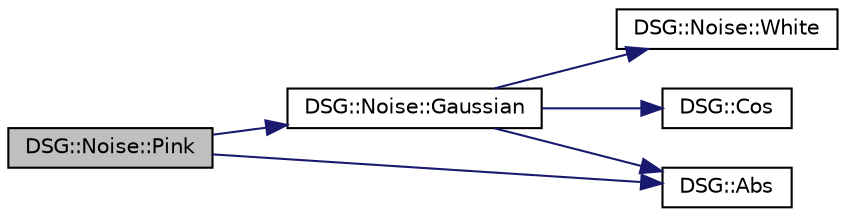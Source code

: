 digraph "DSG::Noise::Pink"
{
  edge [fontname="Helvetica",fontsize="10",labelfontname="Helvetica",labelfontsize="10"];
  node [fontname="Helvetica",fontsize="10",shape=record];
  rankdir="LR";
  Node1 [label="DSG::Noise::Pink",height=0.2,width=0.4,color="black", fillcolor="grey75", style="filled", fontcolor="black"];
  Node1 -> Node2 [color="midnightblue",fontsize="10",style="solid"];
  Node2 [label="DSG::Noise::Gaussian",height=0.2,width=0.4,color="black", fillcolor="white", style="filled",URL="$namespace_d_s_g_1_1_noise.html#a87c4bcd92a902d32df1d7f1d5acffcd4",tooltip="DSG::Noise::Gaussian - Gaussian Noise Generator Function. "];
  Node2 -> Node3 [color="midnightblue",fontsize="10",style="solid"];
  Node3 [label="DSG::Noise::White",height=0.2,width=0.4,color="black", fillcolor="white", style="filled",URL="$namespace_d_s_g_1_1_noise.html#a0d1c4b4522d2e56b1aa604e45ab92066",tooltip="DSG::Noise::White - White Noise Generator Function. "];
  Node2 -> Node4 [color="midnightblue",fontsize="10",style="solid"];
  Node4 [label="DSG::Cos",height=0.2,width=0.4,color="black", fillcolor="white", style="filled",URL="$namespace_d_s_g.html#ade303ad15c77f534429305c3cbd90191",tooltip="DSG::Cos() - General Purpose Cos Function, double precision. "];
  Node2 -> Node5 [color="midnightblue",fontsize="10",style="solid"];
  Node5 [label="DSG::Abs",height=0.2,width=0.4,color="black", fillcolor="white", style="filled",URL="$namespace_d_s_g.html#a0af03bade7e25e8da80e3022af0e45a7",tooltip="DSG::Abs - Calculate absolute value. "];
  Node1 -> Node5 [color="midnightblue",fontsize="10",style="solid"];
}
